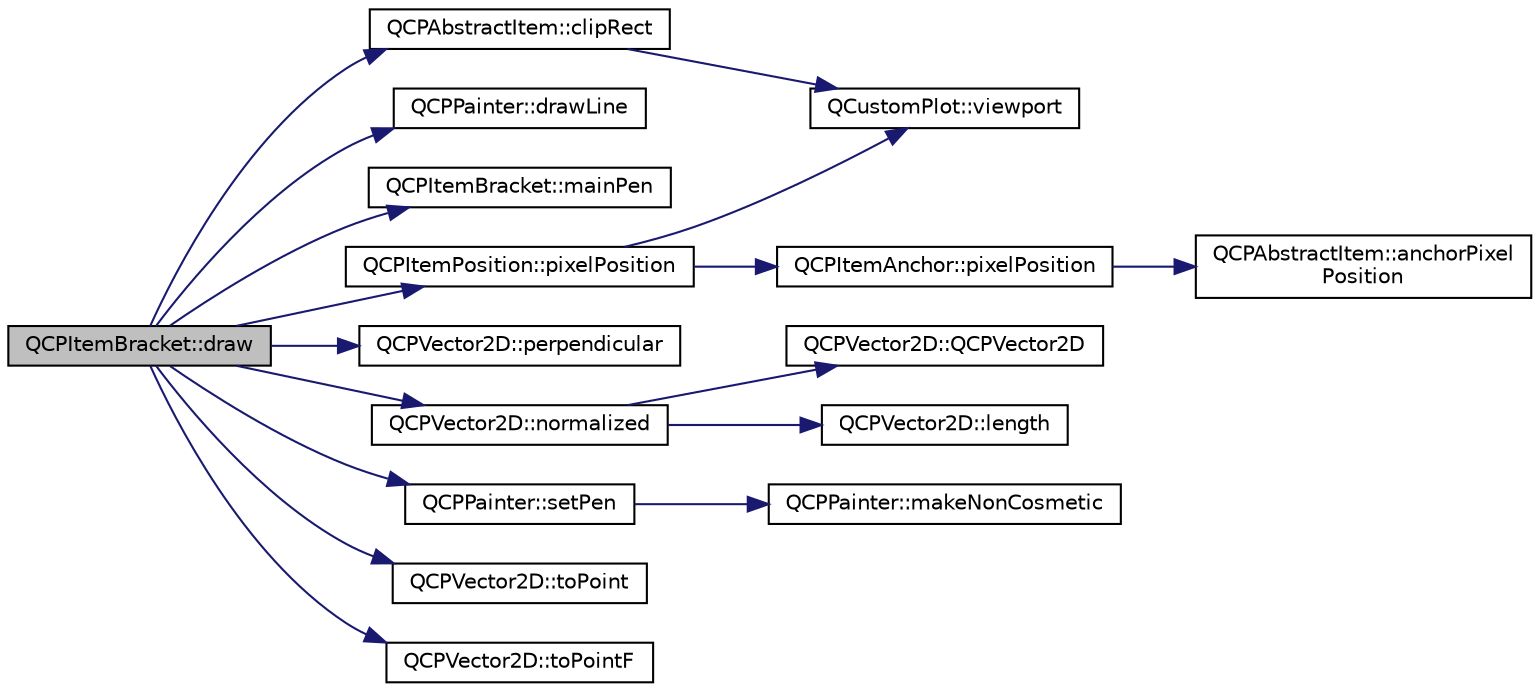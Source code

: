 digraph "QCPItemBracket::draw"
{
 // LATEX_PDF_SIZE
  edge [fontname="Helvetica",fontsize="10",labelfontname="Helvetica",labelfontsize="10"];
  node [fontname="Helvetica",fontsize="10",shape=record];
  rankdir="LR";
  Node1 [label="QCPItemBracket::draw",height=0.2,width=0.4,color="black", fillcolor="grey75", style="filled", fontcolor="black",tooltip=" "];
  Node1 -> Node2 [color="midnightblue",fontsize="10",style="solid",fontname="Helvetica"];
  Node2 [label="QCPAbstractItem::clipRect",height=0.2,width=0.4,color="black", fillcolor="white", style="filled",URL="$classQCPAbstractItem.html#a6ad60000f29afe11035e1f791dcbd45a",tooltip=" "];
  Node2 -> Node3 [color="midnightblue",fontsize="10",style="solid",fontname="Helvetica"];
  Node3 [label="QCustomPlot::viewport",height=0.2,width=0.4,color="black", fillcolor="white", style="filled",URL="$classQCustomPlot.html#a19842409b18f556b256d05e97fffc670",tooltip=" "];
  Node1 -> Node4 [color="midnightblue",fontsize="10",style="solid",fontname="Helvetica"];
  Node4 [label="QCPPainter::drawLine",height=0.2,width=0.4,color="black", fillcolor="white", style="filled",URL="$classQCPPainter.html#a0b4b1b9bd495e182c731774dc800e6e0",tooltip=" "];
  Node1 -> Node5 [color="midnightblue",fontsize="10",style="solid",fontname="Helvetica"];
  Node5 [label="QCPItemBracket::mainPen",height=0.2,width=0.4,color="black", fillcolor="white", style="filled",URL="$classQCPItemBracket.html#af1c445df1a574bddc8a40efcd76dd2e1",tooltip=" "];
  Node1 -> Node6 [color="midnightblue",fontsize="10",style="solid",fontname="Helvetica"];
  Node6 [label="QCPVector2D::normalized",height=0.2,width=0.4,color="black", fillcolor="white", style="filled",URL="$classQCPVector2D.html#a707bb3af3b1f9331a2450ec75eaf7eb0",tooltip=" "];
  Node6 -> Node7 [color="midnightblue",fontsize="10",style="solid",fontname="Helvetica"];
  Node7 [label="QCPVector2D::length",height=0.2,width=0.4,color="black", fillcolor="white", style="filled",URL="$classQCPVector2D.html#a10adb5ab031fe94f0b64a3c5aefb552e",tooltip=" "];
  Node6 -> Node8 [color="midnightblue",fontsize="10",style="solid",fontname="Helvetica"];
  Node8 [label="QCPVector2D::QCPVector2D",height=0.2,width=0.4,color="black", fillcolor="white", style="filled",URL="$classQCPVector2D.html#a04c90748c3623044c79fa20788ffbcc6",tooltip=" "];
  Node1 -> Node9 [color="midnightblue",fontsize="10",style="solid",fontname="Helvetica"];
  Node9 [label="QCPVector2D::perpendicular",height=0.2,width=0.4,color="black", fillcolor="white", style="filled",URL="$classQCPVector2D.html#a0e08d09f9027784237e302e32290b001",tooltip=" "];
  Node1 -> Node10 [color="midnightblue",fontsize="10",style="solid",fontname="Helvetica"];
  Node10 [label="QCPItemPosition::pixelPosition",height=0.2,width=0.4,color="black", fillcolor="white", style="filled",URL="$classQCPItemPosition.html#a8be9a4787635433edecc75164beb748d",tooltip=" "];
  Node10 -> Node11 [color="midnightblue",fontsize="10",style="solid",fontname="Helvetica"];
  Node11 [label="QCPItemAnchor::pixelPosition",height=0.2,width=0.4,color="black", fillcolor="white", style="filled",URL="$classQCPItemAnchor.html#a06dcfb7220d26eee93eef56ae66582cb",tooltip=" "];
  Node11 -> Node12 [color="midnightblue",fontsize="10",style="solid",fontname="Helvetica"];
  Node12 [label="QCPAbstractItem::anchorPixel\lPosition",height=0.2,width=0.4,color="black", fillcolor="white", style="filled",URL="$classQCPAbstractItem.html#ada5bad4e1196c4fc0d0d12328e24b8f2",tooltip=" "];
  Node10 -> Node3 [color="midnightblue",fontsize="10",style="solid",fontname="Helvetica"];
  Node1 -> Node13 [color="midnightblue",fontsize="10",style="solid",fontname="Helvetica"];
  Node13 [label="QCPPainter::setPen",height=0.2,width=0.4,color="black", fillcolor="white", style="filled",URL="$classQCPPainter.html#af9c7a4cd1791403901f8c5b82a150195",tooltip=" "];
  Node13 -> Node14 [color="midnightblue",fontsize="10",style="solid",fontname="Helvetica"];
  Node14 [label="QCPPainter::makeNonCosmetic",height=0.2,width=0.4,color="black", fillcolor="white", style="filled",URL="$classQCPPainter.html#a7e63fbcf47e35c6f2ecd11b8fef7c7d8",tooltip=" "];
  Node1 -> Node15 [color="midnightblue",fontsize="10",style="solid",fontname="Helvetica"];
  Node15 [label="QCPVector2D::toPoint",height=0.2,width=0.4,color="black", fillcolor="white", style="filled",URL="$classQCPVector2D.html#add3edf75de9b7bf1abc693b973b2e906",tooltip=" "];
  Node1 -> Node16 [color="midnightblue",fontsize="10",style="solid",fontname="Helvetica"];
  Node16 [label="QCPVector2D::toPointF",height=0.2,width=0.4,color="black", fillcolor="white", style="filled",URL="$classQCPVector2D.html#acd7af3f4a62833ada58be3f3021dbbac",tooltip=" "];
}
